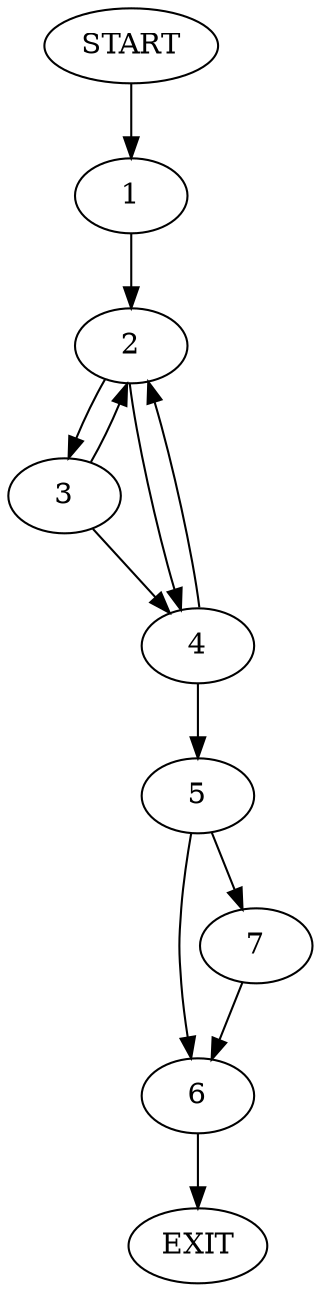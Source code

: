digraph {
0 [label="START"]
8 [label="EXIT"]
0 -> 1
1 -> 2
2 -> 3
2 -> 4
3 -> 2
3 -> 4
4 -> 5
4 -> 2
5 -> 6
5 -> 7
6 -> 8
7 -> 6
}
